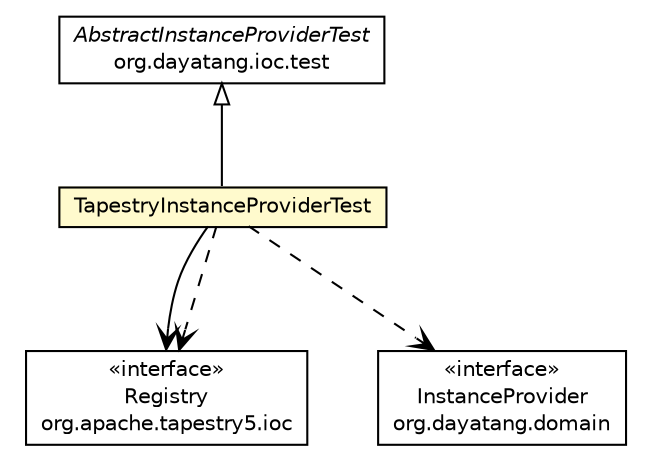 #!/usr/local/bin/dot
#
# Class diagram 
# Generated by UMLGraph version R5_6_6-8-g8d7759 (http://www.umlgraph.org/)
#

digraph G {
	edge [fontname="Helvetica",fontsize=10,labelfontname="Helvetica",labelfontsize=10];
	node [fontname="Helvetica",fontsize=10,shape=plaintext];
	nodesep=0.25;
	ranksep=0.5;
	// org.dayatang.ioc.tapestry.factory.TapestryInstanceProviderTest
	c44455 [label=<<table title="org.dayatang.ioc.tapestry.factory.TapestryInstanceProviderTest" border="0" cellborder="1" cellspacing="0" cellpadding="2" port="p" bgcolor="lemonChiffon" href="./TapestryInstanceProviderTest.html">
		<tr><td><table border="0" cellspacing="0" cellpadding="1">
<tr><td align="center" balign="center"> TapestryInstanceProviderTest </td></tr>
		</table></td></tr>
		</table>>, URL="./TapestryInstanceProviderTest.html", fontname="Helvetica", fontcolor="black", fontsize=10.0];
	//org.dayatang.ioc.tapestry.factory.TapestryInstanceProviderTest extends org.dayatang.ioc.test.AbstractInstanceProviderTest
	c44555:p -> c44455:p [dir=back,arrowtail=empty];
	// org.dayatang.ioc.tapestry.factory.TapestryInstanceProviderTest NAVASSOC org.apache.tapestry5.ioc.Registry
	c44455:p -> c44557:p [taillabel="", label=" "headlabel="", fontname="Helvetica", fontcolor="black", fontsize=10.0, color="black", arrowhead=open];
	// org.dayatang.ioc.tapestry.factory.TapestryInstanceProviderTest DEPEND org.apache.tapestry5.ioc.Registry
	c44455:p -> c44557:p [taillabel="", label=" "headlabel="", fontname="Helvetica", fontcolor="black", fontsize=10.0, color="black", arrowhead=open, style=dashed];
	// org.dayatang.ioc.tapestry.factory.TapestryInstanceProviderTest DEPEND org.dayatang.domain.InstanceProvider
	c44455:p -> c44558:p [taillabel="", label=" "headlabel="", fontname="Helvetica", fontcolor="black", fontsize=10.0, color="black", arrowhead=open, style=dashed];
	// org.dayatang.ioc.test.AbstractInstanceProviderTest
	c44555 [label=<<table title="org.dayatang.ioc.test.AbstractInstanceProviderTest" border="0" cellborder="1" cellspacing="0" cellpadding="2" port="p" href="http://java.sun.com/j2se/1.4.2/docs/api/org/dayatang/ioc/test/AbstractInstanceProviderTest.html">
		<tr><td><table border="0" cellspacing="0" cellpadding="1">
<tr><td align="center" balign="center"><font face="Helvetica-Oblique"> AbstractInstanceProviderTest </font></td></tr>
<tr><td align="center" balign="center"> org.dayatang.ioc.test </td></tr>
		</table></td></tr>
		</table>>, URL="http://java.sun.com/j2se/1.4.2/docs/api/org/dayatang/ioc/test/AbstractInstanceProviderTest.html", fontname="Helvetica", fontcolor="black", fontsize=10.0];
	// org.apache.tapestry5.ioc.Registry
	c44557 [label=<<table title="org.apache.tapestry5.ioc.Registry" border="0" cellborder="1" cellspacing="0" cellpadding="2" port="p" href="http://java.sun.com/j2se/1.4.2/docs/api/org/apache/tapestry5/ioc/Registry.html">
		<tr><td><table border="0" cellspacing="0" cellpadding="1">
<tr><td align="center" balign="center"> &#171;interface&#187; </td></tr>
<tr><td align="center" balign="center"> Registry </td></tr>
<tr><td align="center" balign="center"> org.apache.tapestry5.ioc </td></tr>
		</table></td></tr>
		</table>>, URL="http://java.sun.com/j2se/1.4.2/docs/api/org/apache/tapestry5/ioc/Registry.html", fontname="Helvetica", fontcolor="black", fontsize=10.0];
	// org.dayatang.domain.InstanceProvider
	c44558 [label=<<table title="org.dayatang.domain.InstanceProvider" border="0" cellborder="1" cellspacing="0" cellpadding="2" port="p" href="http://java.sun.com/j2se/1.4.2/docs/api/org/dayatang/domain/InstanceProvider.html">
		<tr><td><table border="0" cellspacing="0" cellpadding="1">
<tr><td align="center" balign="center"> &#171;interface&#187; </td></tr>
<tr><td align="center" balign="center"> InstanceProvider </td></tr>
<tr><td align="center" balign="center"> org.dayatang.domain </td></tr>
		</table></td></tr>
		</table>>, URL="http://java.sun.com/j2se/1.4.2/docs/api/org/dayatang/domain/InstanceProvider.html", fontname="Helvetica", fontcolor="black", fontsize=10.0];
}

